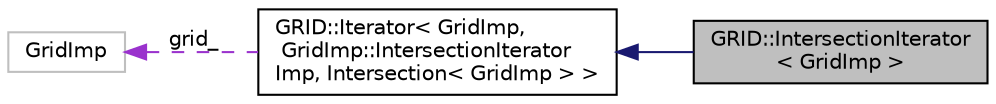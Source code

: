 digraph "GRID::IntersectionIterator&lt; GridImp &gt;"
{
  edge [fontname="Helvetica",fontsize="10",labelfontname="Helvetica",labelfontsize="10"];
  node [fontname="Helvetica",fontsize="10",shape=record];
  rankdir="LR";
  Node1 [label="GRID::IntersectionIterator\l\< GridImp \>",height=0.2,width=0.4,color="black", fillcolor="grey75", style="filled", fontcolor="black"];
  Node2 -> Node1 [dir="back",color="midnightblue",fontsize="10",style="solid",fontname="Helvetica"];
  Node2 [label="GRID::Iterator\< GridImp,\l GridImp::IntersectionIterator\lImp, Intersection\< GridImp \> \>",height=0.2,width=0.4,color="black", fillcolor="white", style="filled",URL="$classGRID_1_1Iterator.html"];
  Node3 -> Node2 [dir="back",color="darkorchid3",fontsize="10",style="dashed",label=" grid_" ,fontname="Helvetica"];
  Node3 [label="GridImp",height=0.2,width=0.4,color="grey75", fillcolor="white", style="filled"];
}
